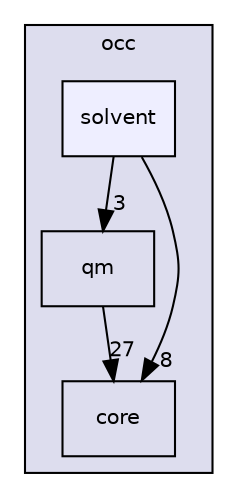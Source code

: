 digraph "/home/runner/work/occ/occ/include/occ/solvent" {
  bgcolor=transparent;
  compound=true
  node [ fontsize="10", fontname="Helvetica"];
  edge [ labelfontsize="10", labelfontname="Helvetica"];
  subgraph clusterdir_8b7861ad11e4db9a5e6a6da237b17e56 {
    graph [ bgcolor="#ddddee", pencolor="black", label="occ" fontname="Helvetica", fontsize="10", URL="dir_8b7861ad11e4db9a5e6a6da237b17e56.html"]
  dir_737cf82dfc93877bbe50a83dfe5e1c2d [shape=box label="qm" URL="dir_737cf82dfc93877bbe50a83dfe5e1c2d.html"];
  dir_a9a9bd00ca35510371062c24de1517b5 [shape=box label="core" URL="dir_a9a9bd00ca35510371062c24de1517b5.html"];
  dir_967679e990cc17ac80a3b7cf46e2ab27 [shape=box, label="solvent", style="filled", fillcolor="#eeeeff", pencolor="black", URL="dir_967679e990cc17ac80a3b7cf46e2ab27.html"];
  }
  dir_737cf82dfc93877bbe50a83dfe5e1c2d->dir_a9a9bd00ca35510371062c24de1517b5 [headlabel="27", labeldistance=1.5 headhref="dir_000004_000003.html"];
  dir_967679e990cc17ac80a3b7cf46e2ab27->dir_737cf82dfc93877bbe50a83dfe5e1c2d [headlabel="3", labeldistance=1.5 headhref="dir_000006_000004.html"];
  dir_967679e990cc17ac80a3b7cf46e2ab27->dir_a9a9bd00ca35510371062c24de1517b5 [headlabel="8", labeldistance=1.5 headhref="dir_000006_000003.html"];
}
